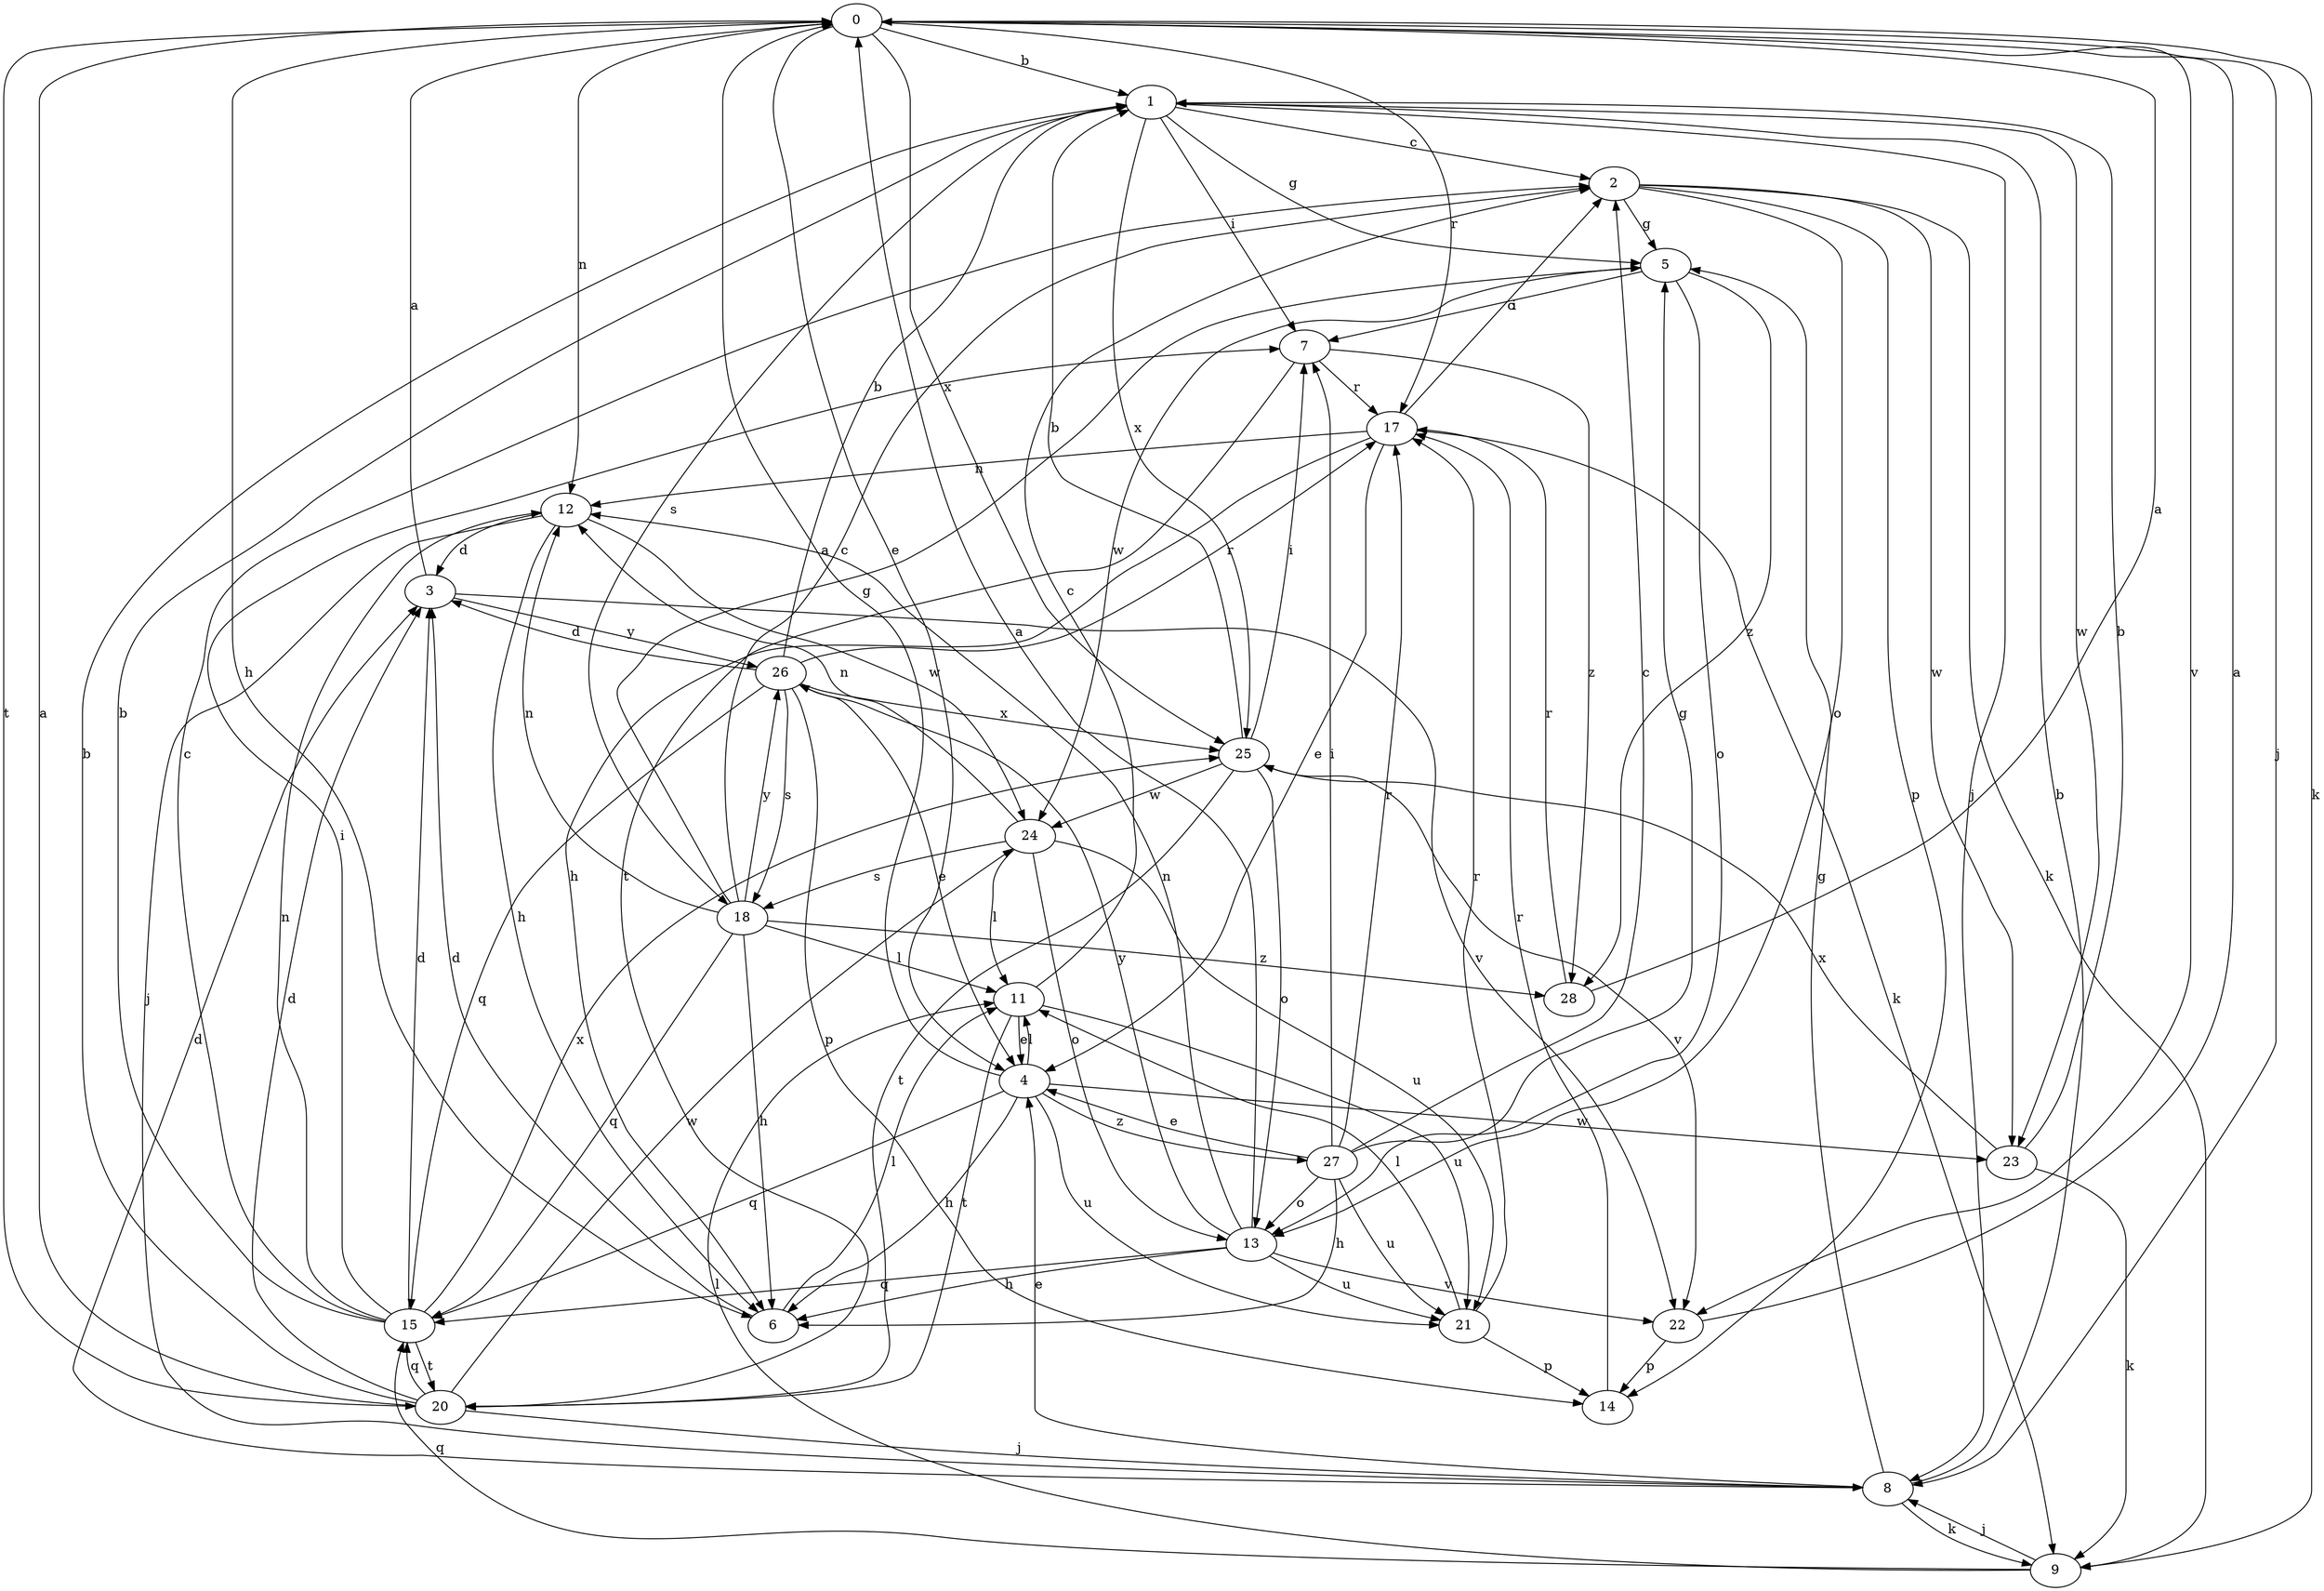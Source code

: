 strict digraph  {
0;
1;
2;
3;
4;
5;
6;
7;
8;
9;
11;
12;
13;
14;
15;
17;
18;
20;
21;
22;
23;
24;
25;
26;
27;
28;
0 -> 1  [label=b];
0 -> 4  [label=e];
0 -> 6  [label=h];
0 -> 8  [label=j];
0 -> 9  [label=k];
0 -> 12  [label=n];
0 -> 17  [label=r];
0 -> 20  [label=t];
0 -> 22  [label=v];
0 -> 25  [label=x];
1 -> 2  [label=c];
1 -> 5  [label=g];
1 -> 7  [label=i];
1 -> 8  [label=j];
1 -> 18  [label=s];
1 -> 23  [label=w];
1 -> 25  [label=x];
2 -> 5  [label=g];
2 -> 9  [label=k];
2 -> 13  [label=o];
2 -> 14  [label=p];
2 -> 23  [label=w];
3 -> 0  [label=a];
3 -> 22  [label=v];
3 -> 26  [label=y];
4 -> 0  [label=a];
4 -> 6  [label=h];
4 -> 11  [label=l];
4 -> 15  [label=q];
4 -> 21  [label=u];
4 -> 23  [label=w];
4 -> 27  [label=z];
5 -> 7  [label=i];
5 -> 13  [label=o];
5 -> 24  [label=w];
5 -> 28  [label=z];
6 -> 3  [label=d];
6 -> 11  [label=l];
7 -> 17  [label=r];
7 -> 20  [label=t];
7 -> 28  [label=z];
8 -> 1  [label=b];
8 -> 3  [label=d];
8 -> 4  [label=e];
8 -> 5  [label=g];
8 -> 9  [label=k];
9 -> 8  [label=j];
9 -> 11  [label=l];
9 -> 15  [label=q];
11 -> 2  [label=c];
11 -> 4  [label=e];
11 -> 20  [label=t];
11 -> 21  [label=u];
12 -> 3  [label=d];
12 -> 6  [label=h];
12 -> 8  [label=j];
12 -> 24  [label=w];
13 -> 0  [label=a];
13 -> 6  [label=h];
13 -> 12  [label=n];
13 -> 15  [label=q];
13 -> 21  [label=u];
13 -> 22  [label=v];
13 -> 26  [label=y];
14 -> 17  [label=r];
15 -> 1  [label=b];
15 -> 2  [label=c];
15 -> 3  [label=d];
15 -> 7  [label=i];
15 -> 12  [label=n];
15 -> 20  [label=t];
15 -> 25  [label=x];
17 -> 2  [label=c];
17 -> 4  [label=e];
17 -> 6  [label=h];
17 -> 9  [label=k];
17 -> 12  [label=n];
18 -> 2  [label=c];
18 -> 5  [label=g];
18 -> 6  [label=h];
18 -> 11  [label=l];
18 -> 12  [label=n];
18 -> 15  [label=q];
18 -> 26  [label=y];
18 -> 28  [label=z];
20 -> 0  [label=a];
20 -> 1  [label=b];
20 -> 3  [label=d];
20 -> 8  [label=j];
20 -> 15  [label=q];
20 -> 24  [label=w];
21 -> 11  [label=l];
21 -> 14  [label=p];
21 -> 17  [label=r];
22 -> 0  [label=a];
22 -> 14  [label=p];
23 -> 1  [label=b];
23 -> 9  [label=k];
23 -> 25  [label=x];
24 -> 11  [label=l];
24 -> 12  [label=n];
24 -> 13  [label=o];
24 -> 18  [label=s];
24 -> 21  [label=u];
25 -> 1  [label=b];
25 -> 7  [label=i];
25 -> 13  [label=o];
25 -> 20  [label=t];
25 -> 22  [label=v];
25 -> 24  [label=w];
26 -> 1  [label=b];
26 -> 3  [label=d];
26 -> 4  [label=e];
26 -> 14  [label=p];
26 -> 15  [label=q];
26 -> 17  [label=r];
26 -> 18  [label=s];
26 -> 25  [label=x];
27 -> 2  [label=c];
27 -> 4  [label=e];
27 -> 5  [label=g];
27 -> 6  [label=h];
27 -> 7  [label=i];
27 -> 13  [label=o];
27 -> 17  [label=r];
27 -> 21  [label=u];
28 -> 0  [label=a];
28 -> 17  [label=r];
}
